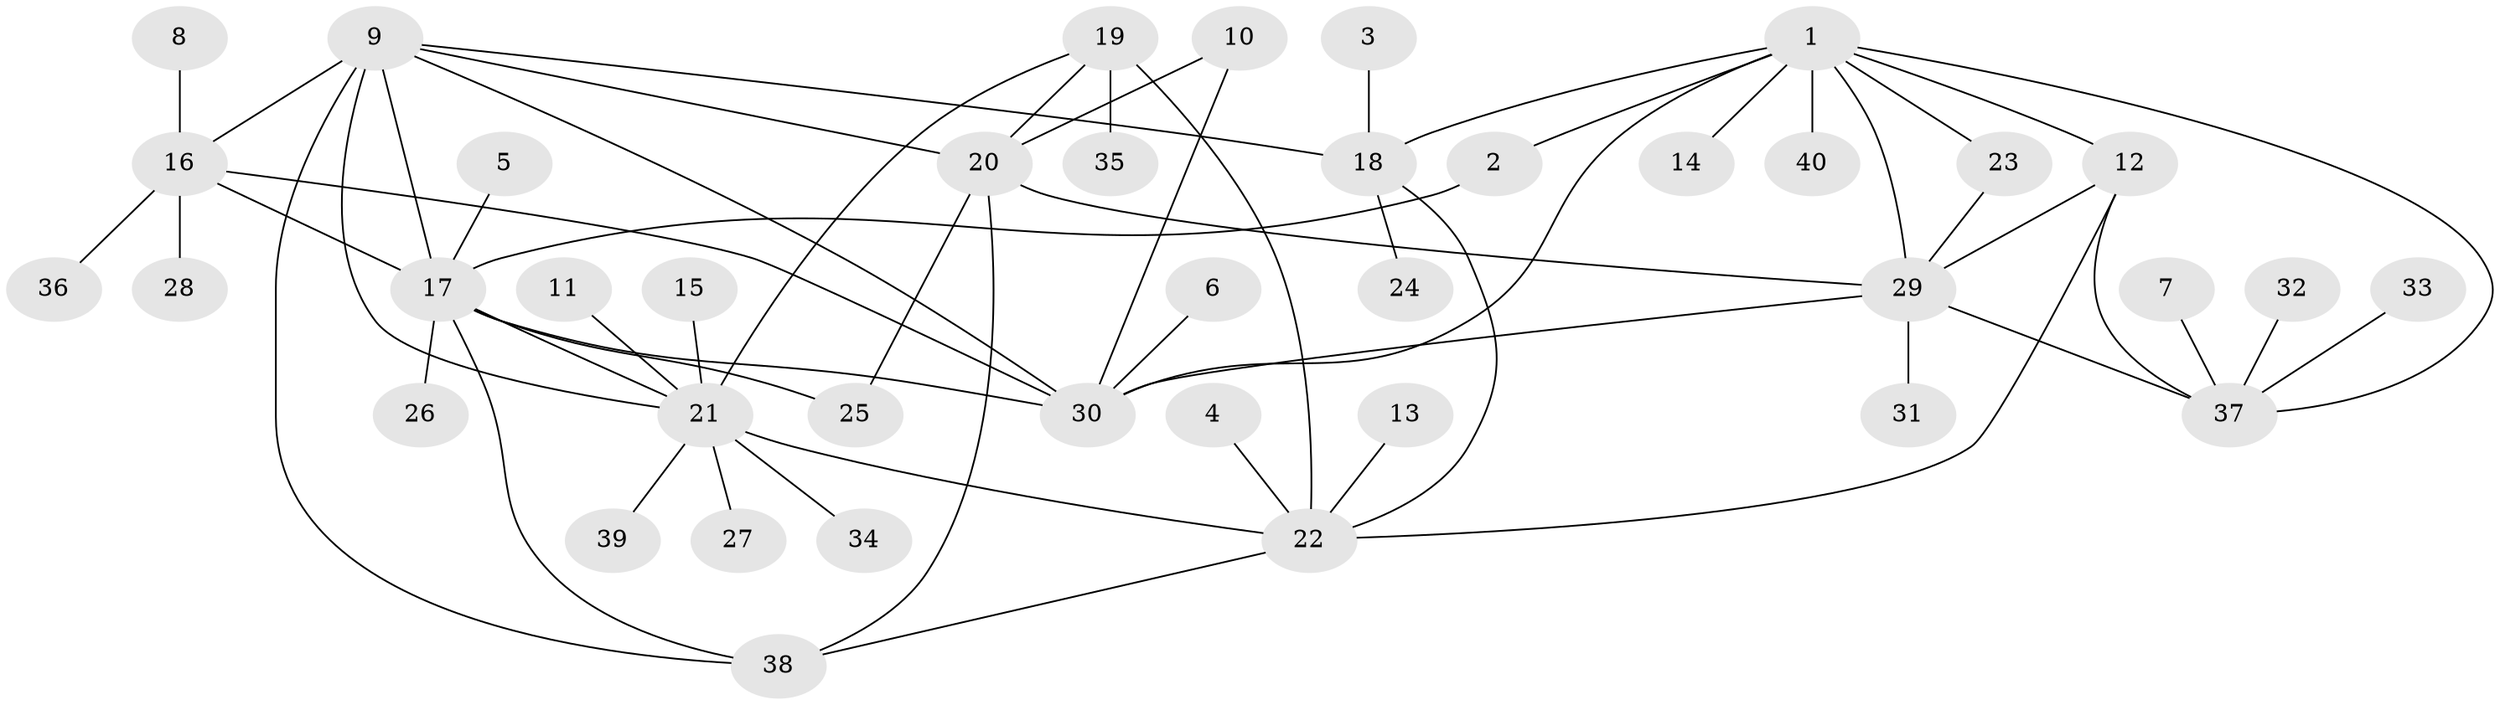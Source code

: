 // original degree distribution, {4: 0.0625, 6: 0.0875, 8: 0.025, 5: 0.025, 10: 0.0375, 9: 0.025, 3: 0.05, 2: 0.2125, 1: 0.475}
// Generated by graph-tools (version 1.1) at 2025/26/03/09/25 03:26:40]
// undirected, 40 vertices, 60 edges
graph export_dot {
graph [start="1"]
  node [color=gray90,style=filled];
  1;
  2;
  3;
  4;
  5;
  6;
  7;
  8;
  9;
  10;
  11;
  12;
  13;
  14;
  15;
  16;
  17;
  18;
  19;
  20;
  21;
  22;
  23;
  24;
  25;
  26;
  27;
  28;
  29;
  30;
  31;
  32;
  33;
  34;
  35;
  36;
  37;
  38;
  39;
  40;
  1 -- 2 [weight=1.0];
  1 -- 12 [weight=1.0];
  1 -- 14 [weight=1.0];
  1 -- 18 [weight=3.0];
  1 -- 23 [weight=1.0];
  1 -- 29 [weight=3.0];
  1 -- 30 [weight=1.0];
  1 -- 37 [weight=1.0];
  1 -- 40 [weight=1.0];
  2 -- 17 [weight=1.0];
  3 -- 18 [weight=1.0];
  4 -- 22 [weight=1.0];
  5 -- 17 [weight=1.0];
  6 -- 30 [weight=1.0];
  7 -- 37 [weight=1.0];
  8 -- 16 [weight=1.0];
  9 -- 16 [weight=1.0];
  9 -- 17 [weight=1.0];
  9 -- 18 [weight=1.0];
  9 -- 20 [weight=1.0];
  9 -- 21 [weight=1.0];
  9 -- 30 [weight=1.0];
  9 -- 38 [weight=2.0];
  10 -- 20 [weight=1.0];
  10 -- 30 [weight=1.0];
  11 -- 21 [weight=1.0];
  12 -- 22 [weight=1.0];
  12 -- 29 [weight=1.0];
  12 -- 37 [weight=1.0];
  13 -- 22 [weight=1.0];
  15 -- 21 [weight=1.0];
  16 -- 17 [weight=1.0];
  16 -- 28 [weight=1.0];
  16 -- 30 [weight=1.0];
  16 -- 36 [weight=1.0];
  17 -- 21 [weight=1.0];
  17 -- 25 [weight=1.0];
  17 -- 26 [weight=1.0];
  17 -- 30 [weight=1.0];
  17 -- 38 [weight=1.0];
  18 -- 22 [weight=1.0];
  18 -- 24 [weight=1.0];
  19 -- 20 [weight=1.0];
  19 -- 21 [weight=1.0];
  19 -- 22 [weight=2.0];
  19 -- 35 [weight=1.0];
  20 -- 25 [weight=1.0];
  20 -- 29 [weight=1.0];
  20 -- 38 [weight=2.0];
  21 -- 22 [weight=2.0];
  21 -- 27 [weight=1.0];
  21 -- 34 [weight=1.0];
  21 -- 39 [weight=1.0];
  22 -- 38 [weight=1.0];
  23 -- 29 [weight=1.0];
  29 -- 30 [weight=2.0];
  29 -- 31 [weight=1.0];
  29 -- 37 [weight=1.0];
  32 -- 37 [weight=1.0];
  33 -- 37 [weight=1.0];
}
